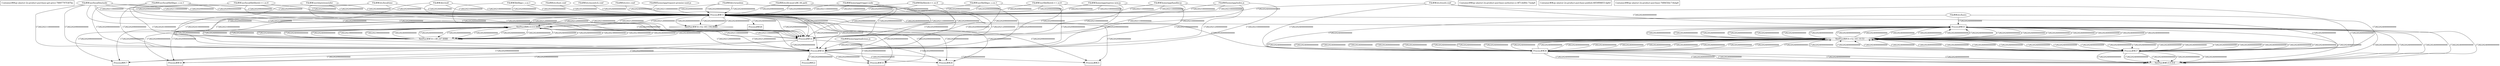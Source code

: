 digraph G {
"Container##zjy-alastor-2n-product-purchase-get-price-78897797f-l87kx" [shape="box"];
"File##/dev/null" [shape="ellipse"];
"File##/dev/urandom" [shape="ellipse"];
"File##/etc/ld-musl-x86_64.path" [shape="ellipse"];
"File##/etc/localtime" [shape="ellipse"];
"File##/home/app/express-new.js" [shape="ellipse"];
"File##/home/app/handler.js" [shape="ellipse"];
"File##/home/app/index.js" [shape="ellipse"];
"File##/home/app/trigger.node" [shape="ellipse"];
"File##/lib/libgcc_s.so.1" [shape="ellipse"];
"File##/lib/libstdc++.so.6" [shape="ellipse"];
"File##/usr/lib/libgcc_s.so.1" [shape="ellipse"];
"File##/usr/lib/libstdc++.so.6" [shape="ellipse"];
"File##/usr/local/bin/node" [shape="ellipse"];
"File##/usr/local/lib/libgcc_s.so.1" [shape="ellipse"];
"File##/usr/local/lib/libstdc++.so.6" [shape="ellipse"];
"File##/usr/share/zoneinfo/" [shape="ellipse"];
"NetPeer##0.0.0.0:3000" [shape="diamond"];
"NetPeer##10.1.80.247:8080" [shape="diamond"];
"Process##15" [shape="box"];
"Process##16" [shape="box"];
"Process##17" [shape="box"];
"Process##18" [shape="box"];
"Process##19" [shape="box"];
"Process##20" [shape="box"];
"Process##21" [shape="box"];
"File##/etc/ld-musl-x86_64.path" -> "Process##15" [label="1728220209000000000"];
"File##/lib/libstdc++.so.6" -> "Process##15" [label="1728220209000000000"];
"File##/usr/local/lib/libstdc++.so.6" -> "Process##15" [label="1728220209000000000"];
"File##/usr/lib/libstdc++.so.6" -> "Process##15" [label="1728220209000000000"];
"File##/lib/libgcc_s.so.1" -> "Process##15" [label="1728220209000000000"];
"File##/usr/local/lib/libgcc_s.so.1" -> "Process##15" [label="1728220209000000000"];
"File##/usr/lib/libgcc_s.so.1" -> "Process##15" [label="1728220209000000000"];
"Process##15" -> "Process##16" [label="1728220209000000000"];
"Process##15" -> "Process##17" [label="1728220209000000000"];
"Process##15" -> "Process##18" [label="1728220209000000000"];
"Process##15" -> "Process##19" [label="1728220209000000000"];
"Process##15" -> "Process##20" [label="1728220209000000000"];
"File##/usr/local/bin/node" -> "Process##15" [label="1728220209000000000"];
"File##/usr/local/bin/node" -> "Process##15" [label="1728220211000000000"];
"File##/dev/urandom" -> "Process##15" [label="1728220209000000000"];
"Process##15" -> "Process##21" [label="1728220209000000000"];
"File##/dev/null" -> "Process##15" [label="1728220210000000000"];
"File##/home/app/index.js" -> "Process##15" [label="1728220210000000000"];
"File##/home/app/express-new.js" -> "Process##15" [label="1728220210000000000"];
"File##/home/app/trigger.node" -> "Process##15" [label="1728220211000000000"];
"File##/home/app/handler.js" -> "Process##15" [label="1728220211000000000"];
"Process##15" -> "NetPeer##0.0.0.0:3000" [label="1728220212000000000"];
"NetPeer##0.0.0.0:3000" -> "Process##15" [label="1728220212000000000"];
"NetPeer##0.0.0.0:3000" -> "NetPeer##10.1.80.247:8080" [label="1728220240000000000"];
"NetPeer##0.0.0.0:3000" -> "NetPeer##10.1.80.247:8080" [label="1728220240000000000"];
"NetPeer##10.1.80.247:8080" -> "NetPeer##0.0.0.0:3000" [label="1728220240000000000"];
"NetPeer##10.1.80.247:8080" -> "NetPeer##0.0.0.0:3000" [label="1728220240000000000"];
"File##/etc/localtime" -> "Process##15" [label="1728220240000000000"];
"File##/usr/share/zoneinfo/" -> "Process##15" [label="1728220240000000000"];
"Container##zjy-alastor-2n-product-purchase-authorize-cc-8f7c4d84c-7mdg9" [shape="box"];
"File##/dev/null" [shape="ellipse"];
"File##/dev/urandom" [shape="ellipse"];
"File##/etc/ld-musl-x86_64.path" [shape="ellipse"];
"File##/etc/localtime" [shape="ellipse"];
"File##/home/app/express-new.js" [shape="ellipse"];
"File##/home/app/handler.js" [shape="ellipse"];
"File##/home/app/index.js" [shape="ellipse"];
"File##/home/app/malicious.js" [shape="ellipse"];
"File##/home/app/trigger.node" [shape="ellipse"];
"File##/lib/libgcc_s.so.1" [shape="ellipse"];
"File##/lib/libstdc++.so.6" [shape="ellipse"];
"File##/usr/lib/libgcc_s.so.1" [shape="ellipse"];
"File##/usr/lib/libstdc++.so.6" [shape="ellipse"];
"File##/usr/local/bin/node" [shape="ellipse"];
"File##/usr/local/lib/libgcc_s.so.1" [shape="ellipse"];
"File##/usr/local/lib/libstdc++.so.6" [shape="ellipse"];
"File##/usr/share/zoneinfo/" [shape="ellipse"];
"NetPeer##0.0.0.0:3000" [shape="diamond"];
"NetPeer##10.1.80.247:8080" [shape="diamond"];
"Process##16" [shape="box"];
"Process##17" [shape="box"];
"Process##18" [shape="box"];
"Process##19" [shape="box"];
"Process##20" [shape="box"];
"Process##21" [shape="box"];
"Process##22" [shape="box"];
"File##/etc/ld-musl-x86_64.path" -> "Process##16" [label="1728220209000000000"];
"File##/lib/libstdc++.so.6" -> "Process##16" [label="1728220209000000000"];
"File##/usr/local/lib/libstdc++.so.6" -> "Process##16" [label="1728220209000000000"];
"File##/usr/lib/libstdc++.so.6" -> "Process##16" [label="1728220209000000000"];
"File##/lib/libgcc_s.so.1" -> "Process##16" [label="1728220209000000000"];
"File##/usr/local/lib/libgcc_s.so.1" -> "Process##16" [label="1728220209000000000"];
"File##/usr/lib/libgcc_s.so.1" -> "Process##16" [label="1728220209000000000"];
"Process##16" -> "Process##17" [label="1728220209000000000"];
"Process##16" -> "Process##18" [label="1728220209000000000"];
"Process##16" -> "Process##19" [label="1728220209000000000"];
"Process##16" -> "Process##20" [label="1728220209000000000"];
"Process##16" -> "Process##21" [label="1728220209000000000"];
"File##/usr/local/bin/node" -> "Process##16" [label="1728220209000000000"];
"File##/usr/local/bin/node" -> "Process##16" [label="1728220211000000000"];
"File##/dev/urandom" -> "Process##16" [label="1728220209000000000"];
"Process##16" -> "Process##22" [label="1728220209000000000"];
"File##/dev/null" -> "Process##16" [label="1728220210000000000"];
"File##/home/app/index.js" -> "Process##16" [label="1728220210000000000"];
"File##/home/app/express-new.js" -> "Process##16" [label="1728220210000000000"];
"File##/home/app/trigger.node" -> "Process##16" [label="1728220212000000000"];
"File##/home/app/handler.js" -> "Process##16" [label="1728220212000000000"];
"File##/home/app/malicious.js" -> "Process##16" [label="1728220212000000000"];
"Process##16" -> "NetPeer##0.0.0.0:3000" [label="1728220212000000000"];
"NetPeer##0.0.0.0:3000" -> "Process##16" [label="1728220212000000000"];
"NetPeer##0.0.0.0:3000" -> "NetPeer##10.1.80.247:8080" [label="1728220240000000000"];
"NetPeer##0.0.0.0:3000" -> "NetPeer##10.1.80.247:8080" [label="1728220240000000000"];
"NetPeer##10.1.80.247:8080" -> "NetPeer##0.0.0.0:3000" [label="1728220240000000000"];
"NetPeer##10.1.80.247:8080" -> "NetPeer##0.0.0.0:3000" [label="1728220240000000000"];
"File##/etc/localtime" -> "Process##16" [label="1728220241000000000"];
"File##/usr/share/zoneinfo/" -> "Process##16" [label="1728220241000000000"];
"Container##zjy-alastor-2n-product-purchase-publish-6859f98855-fg6tf" [shape="box"];
"File##/dev/null" [shape="ellipse"];
"File##/dev/urandom" [shape="ellipse"];
"File##/etc/ld-musl-x86_64.path" [shape="ellipse"];
"File##/etc/localtime" [shape="ellipse"];
"File##/home/app/express-new.js" [shape="ellipse"];
"File##/home/app/handler.js" [shape="ellipse"];
"File##/home/app/index.js" [shape="ellipse"];
"File##/home/app/trigger.node" [shape="ellipse"];
"File##/lib/libgcc_s.so.1" [shape="ellipse"];
"File##/lib/libstdc++.so.6" [shape="ellipse"];
"File##/usr/lib/libgcc_s.so.1" [shape="ellipse"];
"File##/usr/lib/libstdc++.so.6" [shape="ellipse"];
"File##/usr/local/bin/node" [shape="ellipse"];
"File##/usr/local/lib/libgcc_s.so.1" [shape="ellipse"];
"File##/usr/local/lib/libstdc++.so.6" [shape="ellipse"];
"File##/usr/share/zoneinfo/" [shape="ellipse"];
"NetPeer##0.0.0.0:3000" [shape="diamond"];
"NetPeer##10.1.80.247:8080" [shape="diamond"];
"Process##14" [shape="box"];
"Process##15" [shape="box"];
"Process##16" [shape="box"];
"Process##17" [shape="box"];
"Process##18" [shape="box"];
"Process##19" [shape="box"];
"Process##20" [shape="box"];
"File##/etc/ld-musl-x86_64.path" -> "Process##14" [label="1728220209000000000"];
"File##/lib/libstdc++.so.6" -> "Process##14" [label="1728220209000000000"];
"File##/usr/local/lib/libstdc++.so.6" -> "Process##14" [label="1728220209000000000"];
"File##/usr/lib/libstdc++.so.6" -> "Process##14" [label="1728220209000000000"];
"File##/lib/libgcc_s.so.1" -> "Process##14" [label="1728220209000000000"];
"File##/usr/local/lib/libgcc_s.so.1" -> "Process##14" [label="1728220209000000000"];
"File##/usr/lib/libgcc_s.so.1" -> "Process##14" [label="1728220209000000000"];
"Process##14" -> "Process##15" [label="1728220209000000000"];
"Process##14" -> "Process##16" [label="1728220209000000000"];
"Process##14" -> "Process##17" [label="1728220209000000000"];
"Process##14" -> "Process##18" [label="1728220209000000000"];
"Process##14" -> "Process##19" [label="1728220209000000000"];
"File##/usr/local/bin/node" -> "Process##14" [label="1728220209000000000"];
"File##/usr/local/bin/node" -> "Process##14" [label="1728220211000000000"];
"File##/dev/urandom" -> "Process##14" [label="1728220209000000000"];
"Process##14" -> "Process##20" [label="1728220209000000000"];
"File##/dev/null" -> "Process##14" [label="1728220210000000000"];
"File##/home/app/index.js" -> "Process##14" [label="1728220210000000000"];
"File##/home/app/express-new.js" -> "Process##14" [label="1728220210000000000"];
"File##/home/app/trigger.node" -> "Process##14" [label="1728220211000000000"];
"File##/home/app/handler.js" -> "Process##14" [label="1728220211000000000"];
"Process##14" -> "NetPeer##0.0.0.0:3000" [label="1728220211000000000"];
"NetPeer##0.0.0.0:3000" -> "Process##14" [label="1728220211000000000"];
"NetPeer##0.0.0.0:3000" -> "NetPeer##10.1.80.247:8080" [label="1728220240000000000"];
"NetPeer##0.0.0.0:3000" -> "NetPeer##10.1.80.247:8080" [label="1728220240000000000"];
"NetPeer##10.1.80.247:8080" -> "NetPeer##0.0.0.0:3000" [label="1728220240000000000"];
"NetPeer##10.1.80.247:8080" -> "NetPeer##0.0.0.0:3000" [label="1728220240000000000"];
"File##/etc/localtime" -> "Process##14" [label="1728220240000000000"];
"File##/usr/share/zoneinfo/" -> "Process##14" [label="1728220240000000000"];
"Container##zjy-alastor-2n-product-purchase-76f665fdc7-8sbg9" [shape="box"];
"File##/dev/null" [shape="ellipse"];
"File##/dev/urandom" [shape="ellipse"];
"File##/etc/host.conf" [shape="ellipse"];
"File##/etc/hosts" [shape="ellipse"];
"File##/etc/ld-musl-x86_64.path" [shape="ellipse"];
"File##/etc/localtime" [shape="ellipse"];
"File##/etc/nsswitch.conf" [shape="ellipse"];
"File##/etc/resolv.conf" [shape="ellipse"];
"File##/etc/svc.conf" [shape="ellipse"];
"File##/home/app/express-new.js" [shape="ellipse"];
"File##/home/app/handler.js" [shape="ellipse"];
"File##/home/app/index.js" [shape="ellipse"];
"File##/home/app/request-promise-uuid.js" [shape="ellipse"];
"File##/home/app/trigger.node" [shape="ellipse"];
"File##/lib/libgcc_s.so.1" [shape="ellipse"];
"File##/lib/libstdc++.so.6" [shape="ellipse"];
"File##/usr/lib/libgcc_s.so.1" [shape="ellipse"];
"File##/usr/lib/libstdc++.so.6" [shape="ellipse"];
"File##/usr/local/bin/node" [shape="ellipse"];
"File##/usr/local/lib/libgcc_s.so.1" [shape="ellipse"];
"File##/usr/local/lib/libstdc++.so.6" [shape="ellipse"];
"File##/usr/share/zoneinfo/" [shape="ellipse"];
"NetPeer##0.0.0.0:0" [shape="diamond"];
"NetPeer##0.0.0.0:3000" [shape="diamond"];
"NetPeer##10.1.80.247:8080" [shape="diamond"];
"NetPeer##10.152.183.10:53" [shape="diamond"];
"NetPeer##10.152.183.194:8080" [shape="diamond"];
"Process##15" [shape="box"];
"Process##16" [shape="box"];
"Process##17" [shape="box"];
"Process##18" [shape="box"];
"Process##19" [shape="box"];
"Process##20" [shape="box"];
"Process##21" [shape="box"];
"Process##25" [shape="box"];
"Process##26" [shape="box"];
"Process##27" [shape="box"];
"Process##28" [shape="box"];
"File##/etc/ld-musl-x86_64.path" -> "Process##15" [label="1728220209000000000"];
"File##/lib/libstdc++.so.6" -> "Process##15" [label="1728220209000000000"];
"File##/usr/local/lib/libstdc++.so.6" -> "Process##15" [label="1728220209000000000"];
"File##/usr/lib/libstdc++.so.6" -> "Process##15" [label="1728220209000000000"];
"File##/lib/libgcc_s.so.1" -> "Process##15" [label="1728220209000000000"];
"File##/usr/local/lib/libgcc_s.so.1" -> "Process##15" [label="1728220209000000000"];
"File##/usr/lib/libgcc_s.so.1" -> "Process##15" [label="1728220209000000000"];
"Process##15" -> "Process##16" [label="1728220209000000000"];
"Process##15" -> "Process##17" [label="1728220209000000000"];
"Process##15" -> "Process##18" [label="1728220209000000000"];
"Process##15" -> "Process##19" [label="1728220209000000000"];
"Process##15" -> "Process##20" [label="1728220209000000000"];
"File##/usr/local/bin/node" -> "Process##15" [label="1728220209000000000"];
"File##/usr/local/bin/node" -> "Process##15" [label="1728220211000000000"];
"File##/dev/urandom" -> "Process##15" [label="1728220209000000000"];
"File##/dev/urandom" -> "Process##15" [label="1728220240000000000"];
"Process##15" -> "Process##21" [label="1728220209000000000"];
"File##/dev/null" -> "Process##15" [label="1728220210000000000"];
"File##/home/app/index.js" -> "Process##15" [label="1728220210000000000"];
"File##/home/app/express-new.js" -> "Process##15" [label="1728220210000000000"];
"File##/home/app/trigger.node" -> "Process##15" [label="1728220211000000000"];
"File##/home/app/handler.js" -> "Process##15" [label="1728220211000000000"];
"File##/home/app/request-promise-uuid.js" -> "Process##15" [label="1728220211000000000"];
"Process##15" -> "NetPeer##0.0.0.0:3000" [label="1728220212000000000"];
"NetPeer##0.0.0.0:3000" -> "Process##15" [label="1728220212000000000"];
"NetPeer##0.0.0.0:3000" -> "NetPeer##10.1.80.247:8080" [label="1728220239000000000"];
"NetPeer##0.0.0.0:3000" -> "NetPeer##10.1.80.247:8080" [label="1728220239000000000"];
"NetPeer##0.0.0.0:3000" -> "NetPeer##10.1.80.247:8080" [label="1728220240000000000"];
"NetPeer##0.0.0.0:3000" -> "NetPeer##10.1.80.247:8080" [label="1728220240000000000"];
"NetPeer##10.1.80.247:8080" -> "NetPeer##0.0.0.0:3000" [label="1728220239000000000"];
"NetPeer##10.1.80.247:8080" -> "NetPeer##0.0.0.0:3000" [label="1728220239000000000"];
"NetPeer##10.1.80.247:8080" -> "NetPeer##0.0.0.0:3000" [label="1728220240000000000"];
"NetPeer##10.1.80.247:8080" -> "NetPeer##0.0.0.0:3000" [label="1728220240000000000"];
"File##/etc/resolv.conf" -> "Process##15" [label="1728220240000000000"];
"File##/etc/nsswitch.conf" -> "Process##15" [label="1728220240000000000"];
"File##/etc/host.conf" -> "Process##15" [label="1728220240000000000"];
"File##/etc/svc.conf" -> "Process##15" [label="1728220240000000000"];
"Process##15" -> "Process##25" [label="1728220240000000000"];
"Process##15" -> "Process##26" [label="1728220240000000000"];
"Process##15" -> "Process##27" [label="1728220240000000000"];
"Process##15" -> "Process##28" [label="1728220240000000000"];
"Process##15" -> "NetPeer##10.152.183.194:8080" [label="1728220240000000000"];
"Process##15" -> "NetPeer##10.152.183.194:8080" [label="1728220240000000000"];
"Process##15" -> "NetPeer##10.152.183.194:8080" [label="1728220240000000000"];
"File##/etc/localtime" -> "Process##15" [label="1728220240000000000"];
"File##/usr/share/zoneinfo/" -> "Process##15" [label="1728220240000000000"];
"File##/etc/hosts" -> "Process##25" [label="1728220240000000000"];
"File##/etc/resolv.conf" -> "Process##25" [label="1728220240000000000"];
"Process##25" -> "NetPeer##0.0.0.0:0" [label="1728220240000000000"];
"Process##25" -> "NetPeer##0.0.0.0:0" [label="1728220240000000000"];
"Process##25" -> "NetPeer##0.0.0.0:0" [label="1728220240000000000"];
"Process##25" -> "NetPeer##0.0.0.0:0" [label="1728220240000000000"];
"Process##25" -> "NetPeer##0.0.0.0:0" [label="1728220240000000000"];
"Process##25" -> "NetPeer##10.152.183.10:53" [label="1728220240000000000"];
"Process##25" -> "NetPeer##10.152.183.10:53" [label="1728220240000000000"];
"Process##25" -> "NetPeer##10.152.183.10:53" [label="1728220240000000000"];
"Process##25" -> "NetPeer##10.152.183.10:53" [label="1728220240000000000"];
"Process##25" -> "NetPeer##10.152.183.10:53" [label="1728220240000000000"];
"Process##25" -> "NetPeer##10.152.183.10:53" [label="1728220240000000000"];
"Process##25" -> "NetPeer##10.152.183.10:53" [label="1728220240000000000"];
"Process##25" -> "NetPeer##10.152.183.10:53" [label="1728220240000000000"];
"Process##25" -> "NetPeer##10.152.183.10:53" [label="1728220240000000000"];
"Process##25" -> "NetPeer##10.152.183.10:53" [label="1728220240000000000"];
"NetPeer##10.152.183.10:53" -> "Process##25" [label="1728220240000000000"];
"NetPeer##10.152.183.10:53" -> "Process##25" [label="1728220240000000000"];
"NetPeer##10.152.183.10:53" -> "Process##25" [label="1728220240000000000"];
"NetPeer##10.152.183.10:53" -> "Process##25" [label="1728220240000000000"];
"NetPeer##10.152.183.10:53" -> "Process##25" [label="1728220240000000000"];
"NetPeer##10.152.183.10:53" -> "Process##25" [label="1728220240000000000"];
"NetPeer##10.152.183.10:53" -> "Process##25" [label="1728220240000000000"];
"NetPeer##10.152.183.10:53" -> "Process##25" [label="1728220240000000000"];
"NetPeer##10.152.183.10:53" -> "Process##25" [label="1728220240000000000"];
"NetPeer##10.152.183.10:53" -> "Process##25" [label="1728220240000000000"];
"NetPeer##0.0.0.0:0" -> "Process##25" [label="1728220240000000000"];
"File##/etc/hosts" -> "Process##26" [label="1728220240000000000"];
"File##/etc/resolv.conf" -> "Process##26" [label="1728220240000000000"];
"Process##26" -> "NetPeer##0.0.0.0:0" [label="1728220240000000000"];
"Process##26" -> "NetPeer##0.0.0.0:0" [label="1728220240000000000"];
"Process##26" -> "NetPeer##0.0.0.0:0" [label="1728220240000000000"];
"Process##26" -> "NetPeer##0.0.0.0:0" [label="1728220240000000000"];
"Process##26" -> "NetPeer##0.0.0.0:0" [label="1728220240000000000"];
"Process##26" -> "NetPeer##10.152.183.10:53" [label="1728220240000000000"];
"Process##26" -> "NetPeer##10.152.183.10:53" [label="1728220240000000000"];
"Process##26" -> "NetPeer##10.152.183.10:53" [label="1728220240000000000"];
"Process##26" -> "NetPeer##10.152.183.10:53" [label="1728220240000000000"];
"Process##26" -> "NetPeer##10.152.183.10:53" [label="1728220240000000000"];
"Process##26" -> "NetPeer##10.152.183.10:53" [label="1728220240000000000"];
"Process##26" -> "NetPeer##10.152.183.10:53" [label="1728220240000000000"];
"Process##26" -> "NetPeer##10.152.183.10:53" [label="1728220240000000000"];
"Process##26" -> "NetPeer##10.152.183.10:53" [label="1728220240000000000"];
"Process##26" -> "NetPeer##10.152.183.10:53" [label="1728220240000000000"];
"NetPeer##10.152.183.10:53" -> "Process##26" [label="1728220240000000000"];
"NetPeer##10.152.183.10:53" -> "Process##26" [label="1728220240000000000"];
"NetPeer##10.152.183.10:53" -> "Process##26" [label="1728220240000000000"];
"NetPeer##10.152.183.10:53" -> "Process##26" [label="1728220240000000000"];
"NetPeer##10.152.183.10:53" -> "Process##26" [label="1728220240000000000"];
"NetPeer##10.152.183.10:53" -> "Process##26" [label="1728220240000000000"];
"NetPeer##10.152.183.10:53" -> "Process##26" [label="1728220240000000000"];
"NetPeer##10.152.183.10:53" -> "Process##26" [label="1728220240000000000"];
"NetPeer##10.152.183.10:53" -> "Process##26" [label="1728220240000000000"];
"NetPeer##10.152.183.10:53" -> "Process##26" [label="1728220240000000000"];
"File##/etc/hosts" -> "Process##27" [label="1728220240000000000"];
"File##/etc/resolv.conf" -> "Process##27" [label="1728220240000000000"];
"Process##27" -> "NetPeer##0.0.0.0:0" [label="1728220240000000000"];
"Process##27" -> "NetPeer##0.0.0.0:0" [label="1728220240000000000"];
"Process##27" -> "NetPeer##0.0.0.0:0" [label="1728220240000000000"];
"Process##27" -> "NetPeer##0.0.0.0:0" [label="1728220240000000000"];
"Process##27" -> "NetPeer##0.0.0.0:0" [label="1728220240000000000"];
"Process##27" -> "NetPeer##10.152.183.10:53" [label="1728220240000000000"];
"Process##27" -> "NetPeer##10.152.183.10:53" [label="1728220240000000000"];
"Process##27" -> "NetPeer##10.152.183.10:53" [label="1728220240000000000"];
"Process##27" -> "NetPeer##10.152.183.10:53" [label="1728220240000000000"];
"Process##27" -> "NetPeer##10.152.183.10:53" [label="1728220240000000000"];
"Process##27" -> "NetPeer##10.152.183.10:53" [label="1728220240000000000"];
"Process##27" -> "NetPeer##10.152.183.10:53" [label="1728220240000000000"];
"Process##27" -> "NetPeer##10.152.183.10:53" [label="1728220240000000000"];
"Process##27" -> "NetPeer##10.152.183.10:53" [label="1728220240000000000"];
"Process##27" -> "NetPeer##10.152.183.10:53" [label="1728220240000000000"];
"NetPeer##10.152.183.10:53" -> "Process##27" [label="1728220240000000000"];
"NetPeer##10.152.183.10:53" -> "Process##27" [label="1728220240000000000"];
"NetPeer##10.152.183.10:53" -> "Process##27" [label="1728220240000000000"];
"NetPeer##10.152.183.10:53" -> "Process##27" [label="1728220240000000000"];
"NetPeer##10.152.183.10:53" -> "Process##27" [label="1728220240000000000"];
"NetPeer##10.152.183.10:53" -> "Process##27" [label="1728220240000000000"];
"NetPeer##10.152.183.10:53" -> "Process##27" [label="1728220240000000000"];
"NetPeer##10.152.183.10:53" -> "Process##27" [label="1728220240000000000"];
"NetPeer##10.152.183.10:53" -> "Process##27" [label="1728220240000000000"];
"NetPeer##10.152.183.10:53" -> "Process##27" [label="1728220240000000000"];
}
